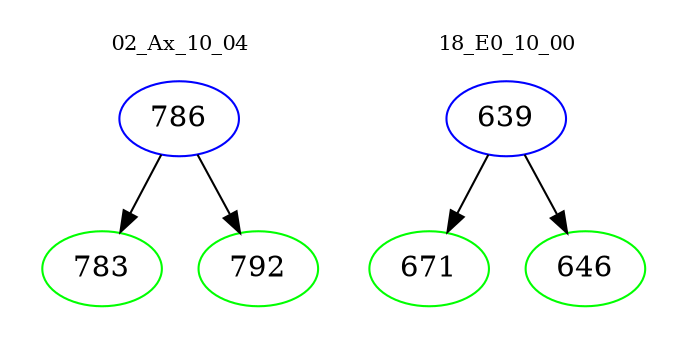 digraph{
subgraph cluster_0 {
color = white
label = "02_Ax_10_04";
fontsize=10;
T0_786 [label="786", color="blue"]
T0_786 -> T0_783 [color="black"]
T0_783 [label="783", color="green"]
T0_786 -> T0_792 [color="black"]
T0_792 [label="792", color="green"]
}
subgraph cluster_1 {
color = white
label = "18_E0_10_00";
fontsize=10;
T1_639 [label="639", color="blue"]
T1_639 -> T1_671 [color="black"]
T1_671 [label="671", color="green"]
T1_639 -> T1_646 [color="black"]
T1_646 [label="646", color="green"]
}
}
